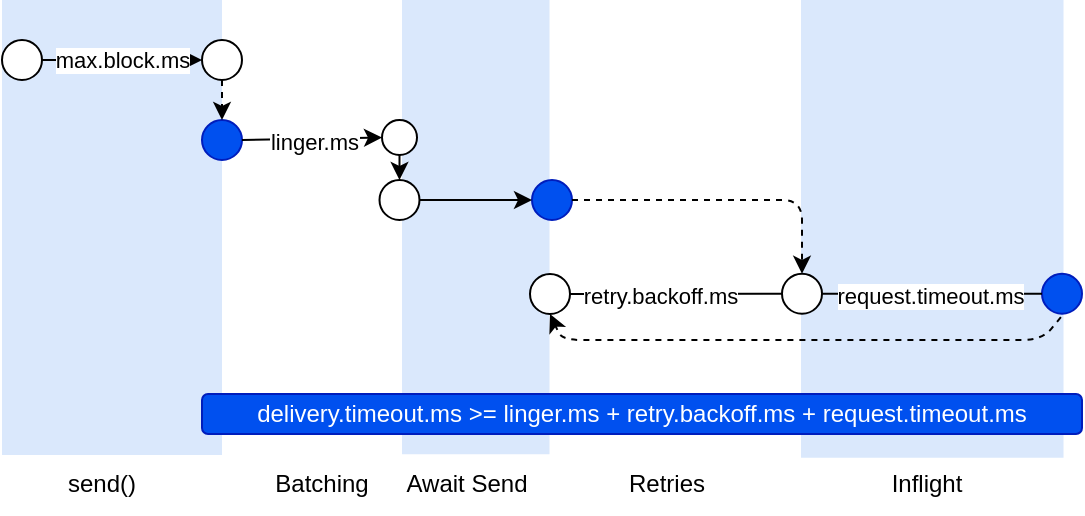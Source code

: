 <mxfile version="22.0.3" type="device">
  <diagram name="Page-1" id="BYiMNDOSWoy93iB3BNnt">
    <mxGraphModel dx="660" dy="985" grid="1" gridSize="10" guides="1" tooltips="1" connect="1" arrows="1" fold="1" page="1" pageScale="1" pageWidth="583" pageHeight="413" math="0" shadow="0">
      <root>
        <mxCell id="0" />
        <mxCell id="1" parent="0" />
        <mxCell id="yK_VRj1aQTpyIVC20Mtx-4" value="" style="rounded=0;whiteSpace=wrap;html=1;rotation=90;fillColor=#dae8fc;strokeColor=none;dashed=1;dashPattern=1 4;" vertex="1" parent="1">
          <mxGeometry x="-58.75" y="68.75" width="227.5" height="110" as="geometry" />
        </mxCell>
        <mxCell id="yK_VRj1aQTpyIVC20Mtx-6" value="" style="ellipse;whiteSpace=wrap;html=1;aspect=fixed;" vertex="1" parent="1">
          <mxGeometry y="30" width="20" height="20" as="geometry" />
        </mxCell>
        <mxCell id="yK_VRj1aQTpyIVC20Mtx-8" value="max.block.ms" style="endArrow=classic;html=1;rounded=0;exitX=1;exitY=0.5;exitDx=0;exitDy=0;entryX=0;entryY=0.5;entryDx=0;entryDy=0;" edge="1" parent="1" source="yK_VRj1aQTpyIVC20Mtx-6" target="yK_VRj1aQTpyIVC20Mtx-7">
          <mxGeometry width="50" height="50" relative="1" as="geometry">
            <mxPoint x="260" y="410" as="sourcePoint" />
            <mxPoint x="310" y="360" as="targetPoint" />
          </mxGeometry>
        </mxCell>
        <mxCell id="yK_VRj1aQTpyIVC20Mtx-7" value="" style="ellipse;whiteSpace=wrap;html=1;aspect=fixed;" vertex="1" parent="1">
          <mxGeometry x="100" y="30" width="20" height="20" as="geometry" />
        </mxCell>
        <mxCell id="yK_VRj1aQTpyIVC20Mtx-18" value="" style="ellipse;whiteSpace=wrap;html=1;aspect=fixed;fillColor=#0050ef;strokeColor=#001DBC;fontColor=#ffffff;" vertex="1" parent="1">
          <mxGeometry x="100" y="70" width="20" height="20" as="geometry" />
        </mxCell>
        <mxCell id="yK_VRj1aQTpyIVC20Mtx-19" value="" style="endArrow=classic;html=1;exitX=0.5;exitY=1;exitDx=0;exitDy=0;entryX=0.5;entryY=0;entryDx=0;entryDy=0;dashed=1;rounded=1;" edge="1" parent="1" source="yK_VRj1aQTpyIVC20Mtx-7" target="yK_VRj1aQTpyIVC20Mtx-18">
          <mxGeometry width="50" height="50" relative="1" as="geometry">
            <mxPoint x="280" y="430" as="sourcePoint" />
            <mxPoint x="330" y="380" as="targetPoint" />
          </mxGeometry>
        </mxCell>
        <mxCell id="yK_VRj1aQTpyIVC20Mtx-20" value="" style="endArrow=classic;html=1;rounded=0;exitX=1;exitY=0.5;exitDx=0;exitDy=0;entryX=0;entryY=0.5;entryDx=0;entryDy=0;" edge="1" parent="1" source="yK_VRj1aQTpyIVC20Mtx-18" target="yK_VRj1aQTpyIVC20Mtx-17">
          <mxGeometry width="50" height="50" relative="1" as="geometry">
            <mxPoint x="280" y="430" as="sourcePoint" />
            <mxPoint x="330" y="380" as="targetPoint" />
          </mxGeometry>
        </mxCell>
        <mxCell id="yK_VRj1aQTpyIVC20Mtx-21" value="linger.ms&lt;br&gt;" style="edgeLabel;html=1;align=center;verticalAlign=middle;resizable=0;points=[];" vertex="1" connectable="0" parent="yK_VRj1aQTpyIVC20Mtx-20">
          <mxGeometry x="0.035" y="-1" relative="1" as="geometry">
            <mxPoint as="offset" />
          </mxGeometry>
        </mxCell>
        <mxCell id="yK_VRj1aQTpyIVC20Mtx-31" value="send()" style="text;html=1;strokeColor=none;fillColor=none;align=center;verticalAlign=middle;whiteSpace=wrap;rounded=0;" vertex="1" parent="1">
          <mxGeometry x="20" y="237" width="60" height="30" as="geometry" />
        </mxCell>
        <mxCell id="yK_VRj1aQTpyIVC20Mtx-32" value="Batching" style="text;html=1;strokeColor=none;fillColor=none;align=center;verticalAlign=middle;whiteSpace=wrap;rounded=0;" vertex="1" parent="1">
          <mxGeometry x="130" y="237" width="60" height="30" as="geometry" />
        </mxCell>
        <mxCell id="yK_VRj1aQTpyIVC20Mtx-33" value="" style="rounded=0;whiteSpace=wrap;html=1;rotation=90;fillColor=#dae8fc;strokeColor=none;dashed=1;dashPattern=1 4;" vertex="1" parent="1">
          <mxGeometry x="123.32" y="86.69" width="227.12" height="73.75" as="geometry" />
        </mxCell>
        <mxCell id="yK_VRj1aQTpyIVC20Mtx-17" value="" style="ellipse;whiteSpace=wrap;html=1;aspect=fixed;" vertex="1" parent="1">
          <mxGeometry x="190" y="70" width="17.5" height="17.5" as="geometry" />
        </mxCell>
        <mxCell id="yK_VRj1aQTpyIVC20Mtx-24" value="" style="ellipse;whiteSpace=wrap;html=1;aspect=fixed;" vertex="1" parent="1">
          <mxGeometry x="188.75" y="100" width="20" height="20" as="geometry" />
        </mxCell>
        <mxCell id="yK_VRj1aQTpyIVC20Mtx-34" value="Await Send" style="text;html=1;strokeColor=none;fillColor=none;align=center;verticalAlign=middle;whiteSpace=wrap;rounded=0;" vertex="1" parent="1">
          <mxGeometry x="200" y="237" width="65" height="30" as="geometry" />
        </mxCell>
        <mxCell id="yK_VRj1aQTpyIVC20Mtx-25" value="" style="endArrow=classic;html=1;rounded=0;exitX=0.5;exitY=1;exitDx=0;exitDy=0;" edge="1" parent="1" source="yK_VRj1aQTpyIVC20Mtx-17" target="yK_VRj1aQTpyIVC20Mtx-24">
          <mxGeometry width="50" height="50" relative="1" as="geometry">
            <mxPoint x="280" y="430" as="sourcePoint" />
            <mxPoint x="330" y="380" as="targetPoint" />
          </mxGeometry>
        </mxCell>
        <mxCell id="yK_VRj1aQTpyIVC20Mtx-36" value="" style="ellipse;whiteSpace=wrap;html=1;aspect=fixed;fillColor=#0050ef;fontColor=#ffffff;strokeColor=#001DBC;" vertex="1" parent="1">
          <mxGeometry x="265" y="100" width="20" height="20" as="geometry" />
        </mxCell>
        <mxCell id="yK_VRj1aQTpyIVC20Mtx-39" value="" style="endArrow=classic;html=1;rounded=0;exitX=1;exitY=0.5;exitDx=0;exitDy=0;entryX=0;entryY=0.5;entryDx=0;entryDy=0;" edge="1" parent="1" source="yK_VRj1aQTpyIVC20Mtx-24" target="yK_VRj1aQTpyIVC20Mtx-36">
          <mxGeometry width="50" height="50" relative="1" as="geometry">
            <mxPoint x="280" y="430" as="sourcePoint" />
            <mxPoint x="330" y="380" as="targetPoint" />
          </mxGeometry>
        </mxCell>
        <mxCell id="yK_VRj1aQTpyIVC20Mtx-40" value="Retries" style="text;html=1;strokeColor=none;fillColor=none;align=center;verticalAlign=middle;whiteSpace=wrap;rounded=0;" vertex="1" parent="1">
          <mxGeometry x="300.13" y="237" width="65" height="30" as="geometry" />
        </mxCell>
        <mxCell id="yK_VRj1aQTpyIVC20Mtx-41" value="Inflight" style="text;html=1;strokeColor=none;fillColor=none;align=center;verticalAlign=middle;whiteSpace=wrap;rounded=0;" vertex="1" parent="1">
          <mxGeometry x="430" y="237" width="65" height="30" as="geometry" />
        </mxCell>
        <mxCell id="yK_VRj1aQTpyIVC20Mtx-42" value="" style="rounded=0;whiteSpace=wrap;html=1;rotation=90;fillColor=#dae8fc;strokeColor=none;dashed=1;dashPattern=1 4;" vertex="1" parent="1">
          <mxGeometry x="350.7" y="58.81" width="228.87" height="131.25" as="geometry" />
        </mxCell>
        <mxCell id="yK_VRj1aQTpyIVC20Mtx-22" value="" style="ellipse;whiteSpace=wrap;html=1;aspect=fixed;" vertex="1" parent="1">
          <mxGeometry x="264" y="147" width="20" height="20" as="geometry" />
        </mxCell>
        <mxCell id="yK_VRj1aQTpyIVC20Mtx-43" value="" style="ellipse;whiteSpace=wrap;html=1;aspect=fixed;" vertex="1" parent="1">
          <mxGeometry x="390" y="146.88" width="20" height="20" as="geometry" />
        </mxCell>
        <mxCell id="yK_VRj1aQTpyIVC20Mtx-44" value="" style="ellipse;whiteSpace=wrap;html=1;aspect=fixed;fillColor=#0050ef;fontColor=#ffffff;strokeColor=#001DBC;" vertex="1" parent="1">
          <mxGeometry x="520" y="146.88" width="20" height="20" as="geometry" />
        </mxCell>
        <mxCell id="yK_VRj1aQTpyIVC20Mtx-45" value="" style="endArrow=classic;html=1;rounded=1;exitX=1;exitY=0.5;exitDx=0;exitDy=0;entryX=0.5;entryY=0;entryDx=0;entryDy=0;dashed=1;" edge="1" parent="1" source="yK_VRj1aQTpyIVC20Mtx-36" target="yK_VRj1aQTpyIVC20Mtx-43">
          <mxGeometry width="50" height="50" relative="1" as="geometry">
            <mxPoint x="280" y="430" as="sourcePoint" />
            <mxPoint x="330" y="380" as="targetPoint" />
            <Array as="points">
              <mxPoint x="400" y="110" />
            </Array>
          </mxGeometry>
        </mxCell>
        <mxCell id="yK_VRj1aQTpyIVC20Mtx-49" value="" style="endArrow=none;html=1;rounded=0;exitX=0;exitY=0.5;exitDx=0;exitDy=0;entryX=1;entryY=0.5;entryDx=0;entryDy=0;endFill=0;" edge="1" parent="1" source="yK_VRj1aQTpyIVC20Mtx-44" target="yK_VRj1aQTpyIVC20Mtx-43">
          <mxGeometry width="50" height="50" relative="1" as="geometry">
            <mxPoint x="280" y="430" as="sourcePoint" />
            <mxPoint x="330" y="380" as="targetPoint" />
          </mxGeometry>
        </mxCell>
        <mxCell id="yK_VRj1aQTpyIVC20Mtx-50" value="request.timeout.ms" style="edgeLabel;html=1;align=center;verticalAlign=middle;resizable=0;points=[];" vertex="1" connectable="0" parent="yK_VRj1aQTpyIVC20Mtx-49">
          <mxGeometry x="0.015" y="1" relative="1" as="geometry">
            <mxPoint as="offset" />
          </mxGeometry>
        </mxCell>
        <mxCell id="yK_VRj1aQTpyIVC20Mtx-51" value="" style="endArrow=none;html=1;rounded=0;exitX=1;exitY=0.5;exitDx=0;exitDy=0;entryX=0;entryY=0.5;entryDx=0;entryDy=0;endFill=0;" edge="1" parent="1" source="yK_VRj1aQTpyIVC20Mtx-22" target="yK_VRj1aQTpyIVC20Mtx-43">
          <mxGeometry width="50" height="50" relative="1" as="geometry">
            <mxPoint x="280" y="430" as="sourcePoint" />
            <mxPoint x="330" y="380" as="targetPoint" />
          </mxGeometry>
        </mxCell>
        <mxCell id="yK_VRj1aQTpyIVC20Mtx-52" value="retry.backoff.ms" style="edgeLabel;html=1;align=center;verticalAlign=middle;resizable=0;points=[];" vertex="1" connectable="0" parent="yK_VRj1aQTpyIVC20Mtx-51">
          <mxGeometry x="-0.164" y="-1" relative="1" as="geometry">
            <mxPoint as="offset" />
          </mxGeometry>
        </mxCell>
        <mxCell id="yK_VRj1aQTpyIVC20Mtx-53" value="" style="endArrow=classic;html=1;rounded=1;exitX=0.693;exitY=0.01;exitDx=0;exitDy=0;exitPerimeter=0;entryX=0.5;entryY=1;entryDx=0;entryDy=0;dashed=1;" edge="1" parent="1" source="yK_VRj1aQTpyIVC20Mtx-42" target="yK_VRj1aQTpyIVC20Mtx-22">
          <mxGeometry width="50" height="50" relative="1" as="geometry">
            <mxPoint x="280" y="430" as="sourcePoint" />
            <mxPoint x="330" y="380" as="targetPoint" />
            <Array as="points">
              <mxPoint x="520" y="180" />
              <mxPoint x="480" y="180" />
              <mxPoint x="400" y="180" />
              <mxPoint x="280" y="180" />
            </Array>
          </mxGeometry>
        </mxCell>
        <mxCell id="yK_VRj1aQTpyIVC20Mtx-54" value="delivery.timeout.ms &amp;gt;= linger.ms + retry.backoff.ms + request.timeout.ms" style="rounded=1;whiteSpace=wrap;html=1;fillColor=#0050ef;fontColor=#ffffff;strokeColor=#001DBC;" vertex="1" parent="1">
          <mxGeometry x="100" y="207" width="440" height="20" as="geometry" />
        </mxCell>
      </root>
    </mxGraphModel>
  </diagram>
</mxfile>
